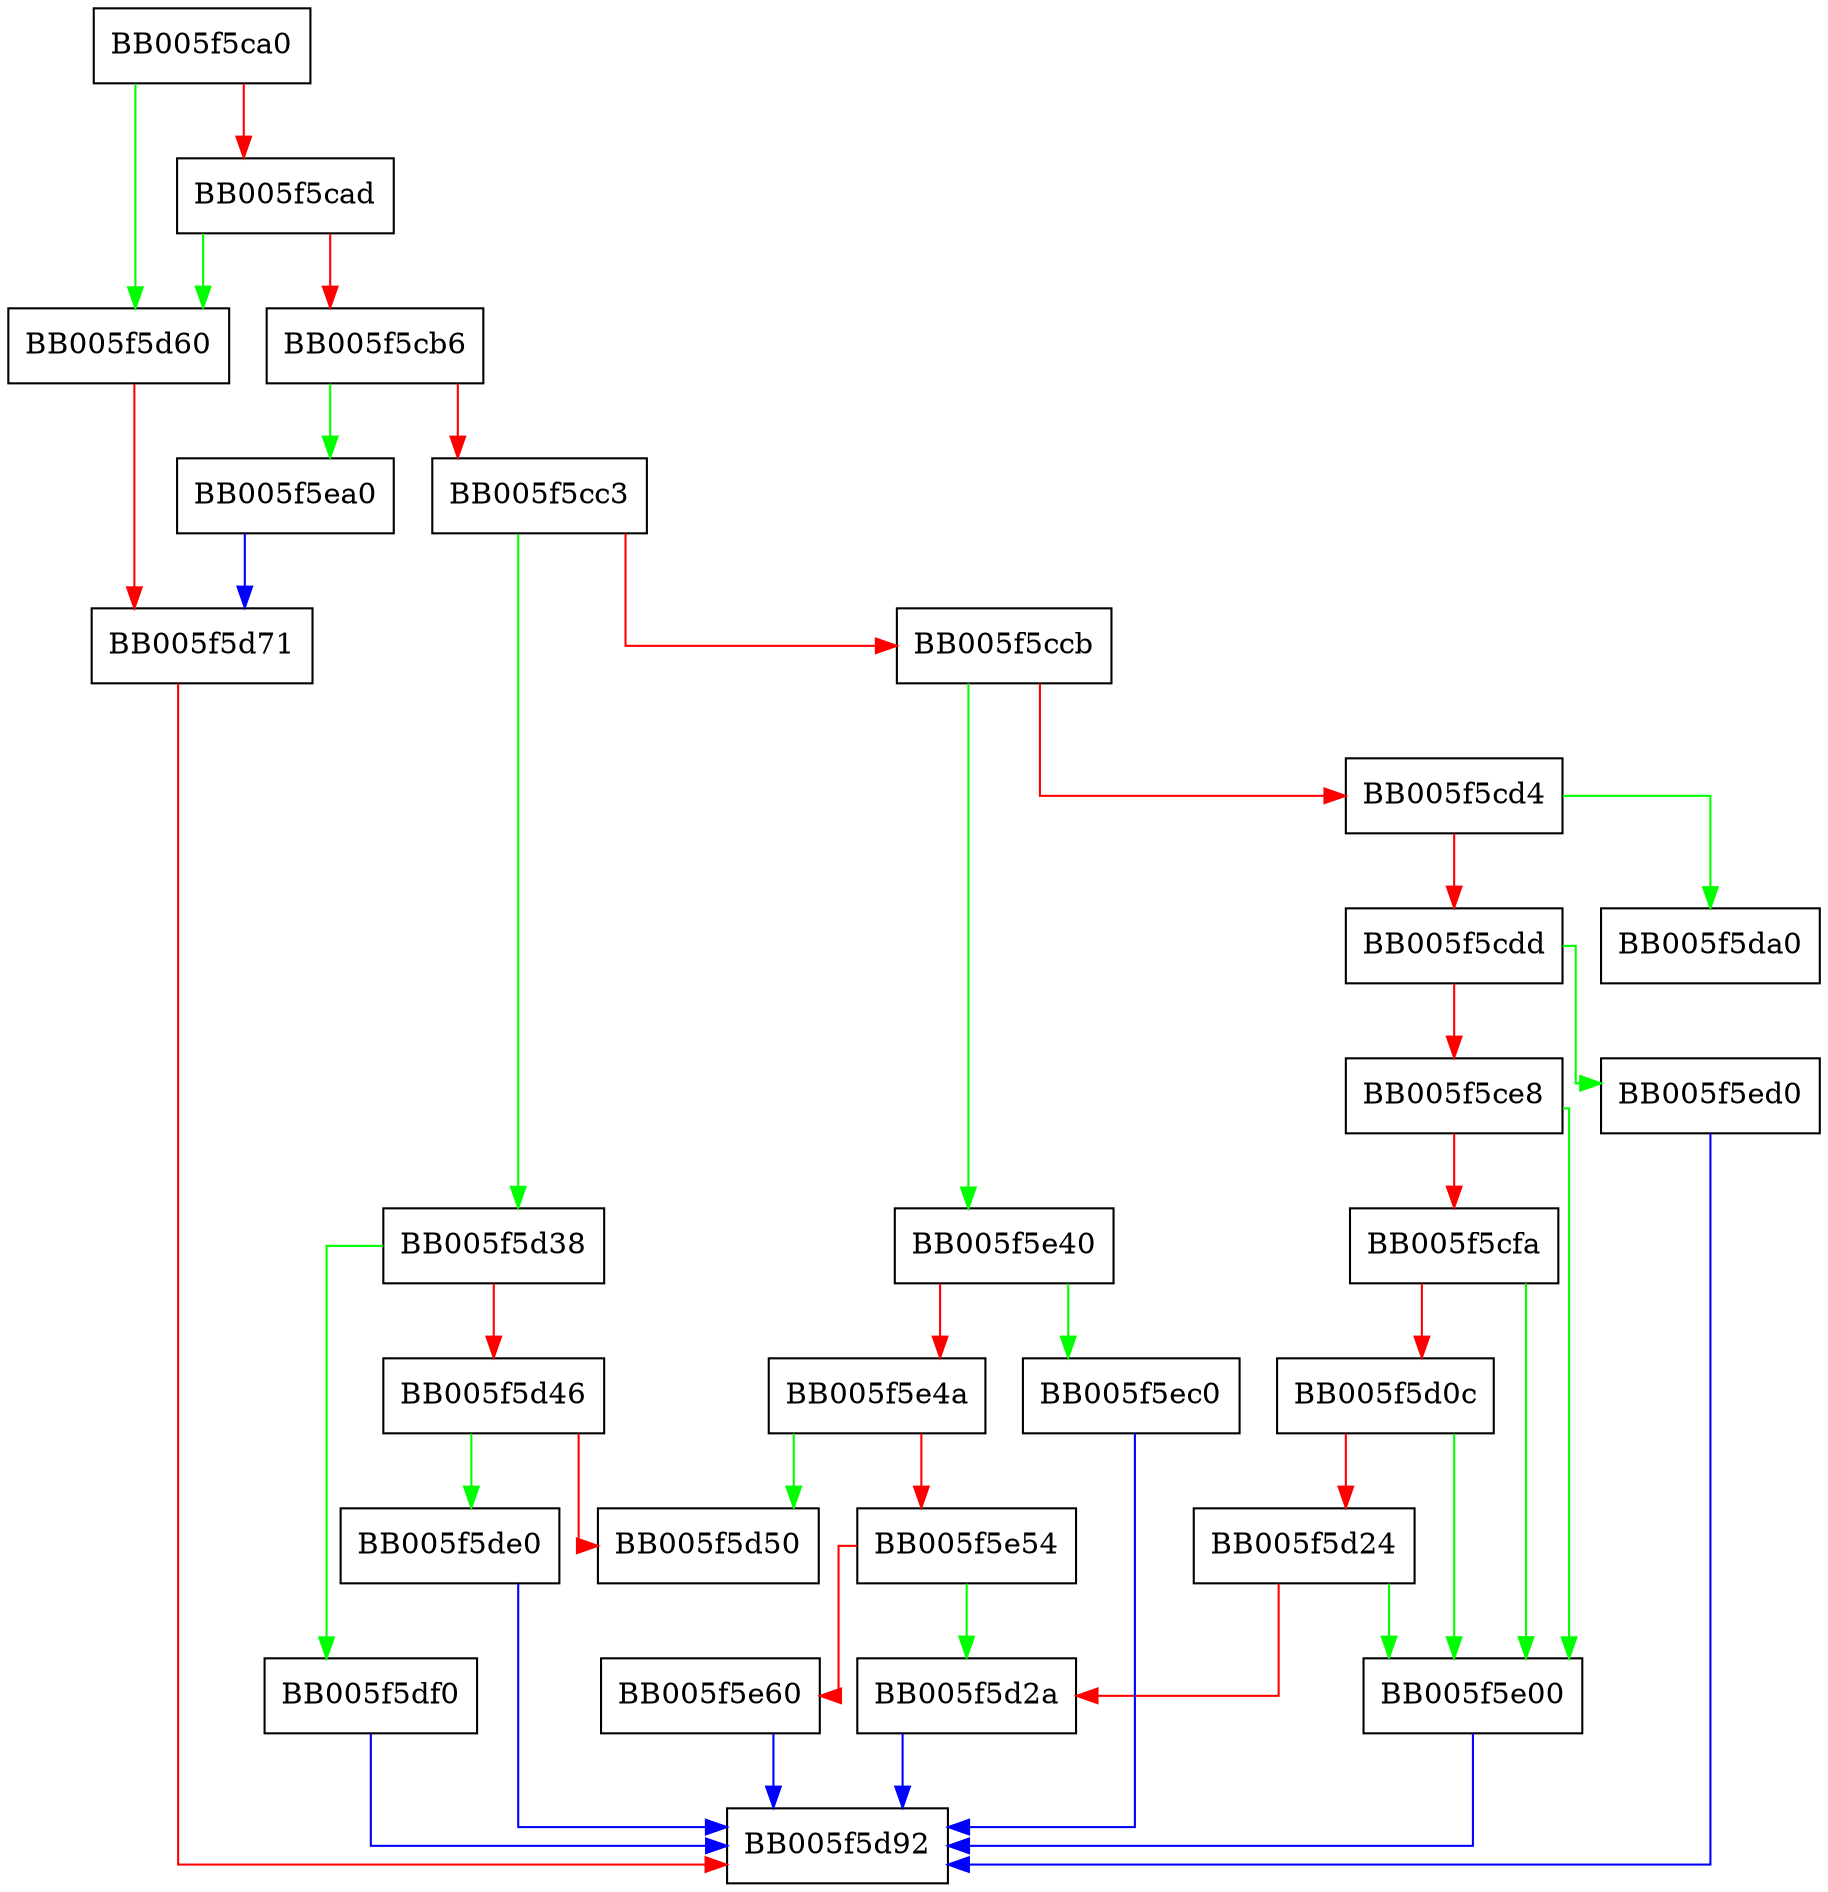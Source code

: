 digraph OSSL_PARAM_get_long {
  node [shape="box"];
  graph [splines=ortho];
  BB005f5ca0 -> BB005f5d60 [color="green"];
  BB005f5ca0 -> BB005f5cad [color="red"];
  BB005f5cad -> BB005f5d60 [color="green"];
  BB005f5cad -> BB005f5cb6 [color="red"];
  BB005f5cb6 -> BB005f5ea0 [color="green"];
  BB005f5cb6 -> BB005f5cc3 [color="red"];
  BB005f5cc3 -> BB005f5d38 [color="green"];
  BB005f5cc3 -> BB005f5ccb [color="red"];
  BB005f5ccb -> BB005f5e40 [color="green"];
  BB005f5ccb -> BB005f5cd4 [color="red"];
  BB005f5cd4 -> BB005f5da0 [color="green"];
  BB005f5cd4 -> BB005f5cdd [color="red"];
  BB005f5cdd -> BB005f5ed0 [color="green"];
  BB005f5cdd -> BB005f5ce8 [color="red"];
  BB005f5ce8 -> BB005f5e00 [color="green"];
  BB005f5ce8 -> BB005f5cfa [color="red"];
  BB005f5cfa -> BB005f5e00 [color="green"];
  BB005f5cfa -> BB005f5d0c [color="red"];
  BB005f5d0c -> BB005f5e00 [color="green"];
  BB005f5d0c -> BB005f5d24 [color="red"];
  BB005f5d24 -> BB005f5e00 [color="green"];
  BB005f5d24 -> BB005f5d2a [color="red"];
  BB005f5d2a -> BB005f5d92 [color="blue"];
  BB005f5d38 -> BB005f5df0 [color="green"];
  BB005f5d38 -> BB005f5d46 [color="red"];
  BB005f5d46 -> BB005f5de0 [color="green"];
  BB005f5d46 -> BB005f5d50 [color="red"];
  BB005f5d60 -> BB005f5d71 [color="red"];
  BB005f5d71 -> BB005f5d92 [color="red"];
  BB005f5de0 -> BB005f5d92 [color="blue"];
  BB005f5df0 -> BB005f5d92 [color="blue"];
  BB005f5e00 -> BB005f5d92 [color="blue"];
  BB005f5e40 -> BB005f5ec0 [color="green"];
  BB005f5e40 -> BB005f5e4a [color="red"];
  BB005f5e4a -> BB005f5d50 [color="green"];
  BB005f5e4a -> BB005f5e54 [color="red"];
  BB005f5e54 -> BB005f5d2a [color="green"];
  BB005f5e54 -> BB005f5e60 [color="red"];
  BB005f5e60 -> BB005f5d92 [color="blue"];
  BB005f5ea0 -> BB005f5d71 [color="blue"];
  BB005f5ec0 -> BB005f5d92 [color="blue"];
  BB005f5ed0 -> BB005f5d92 [color="blue"];
}
